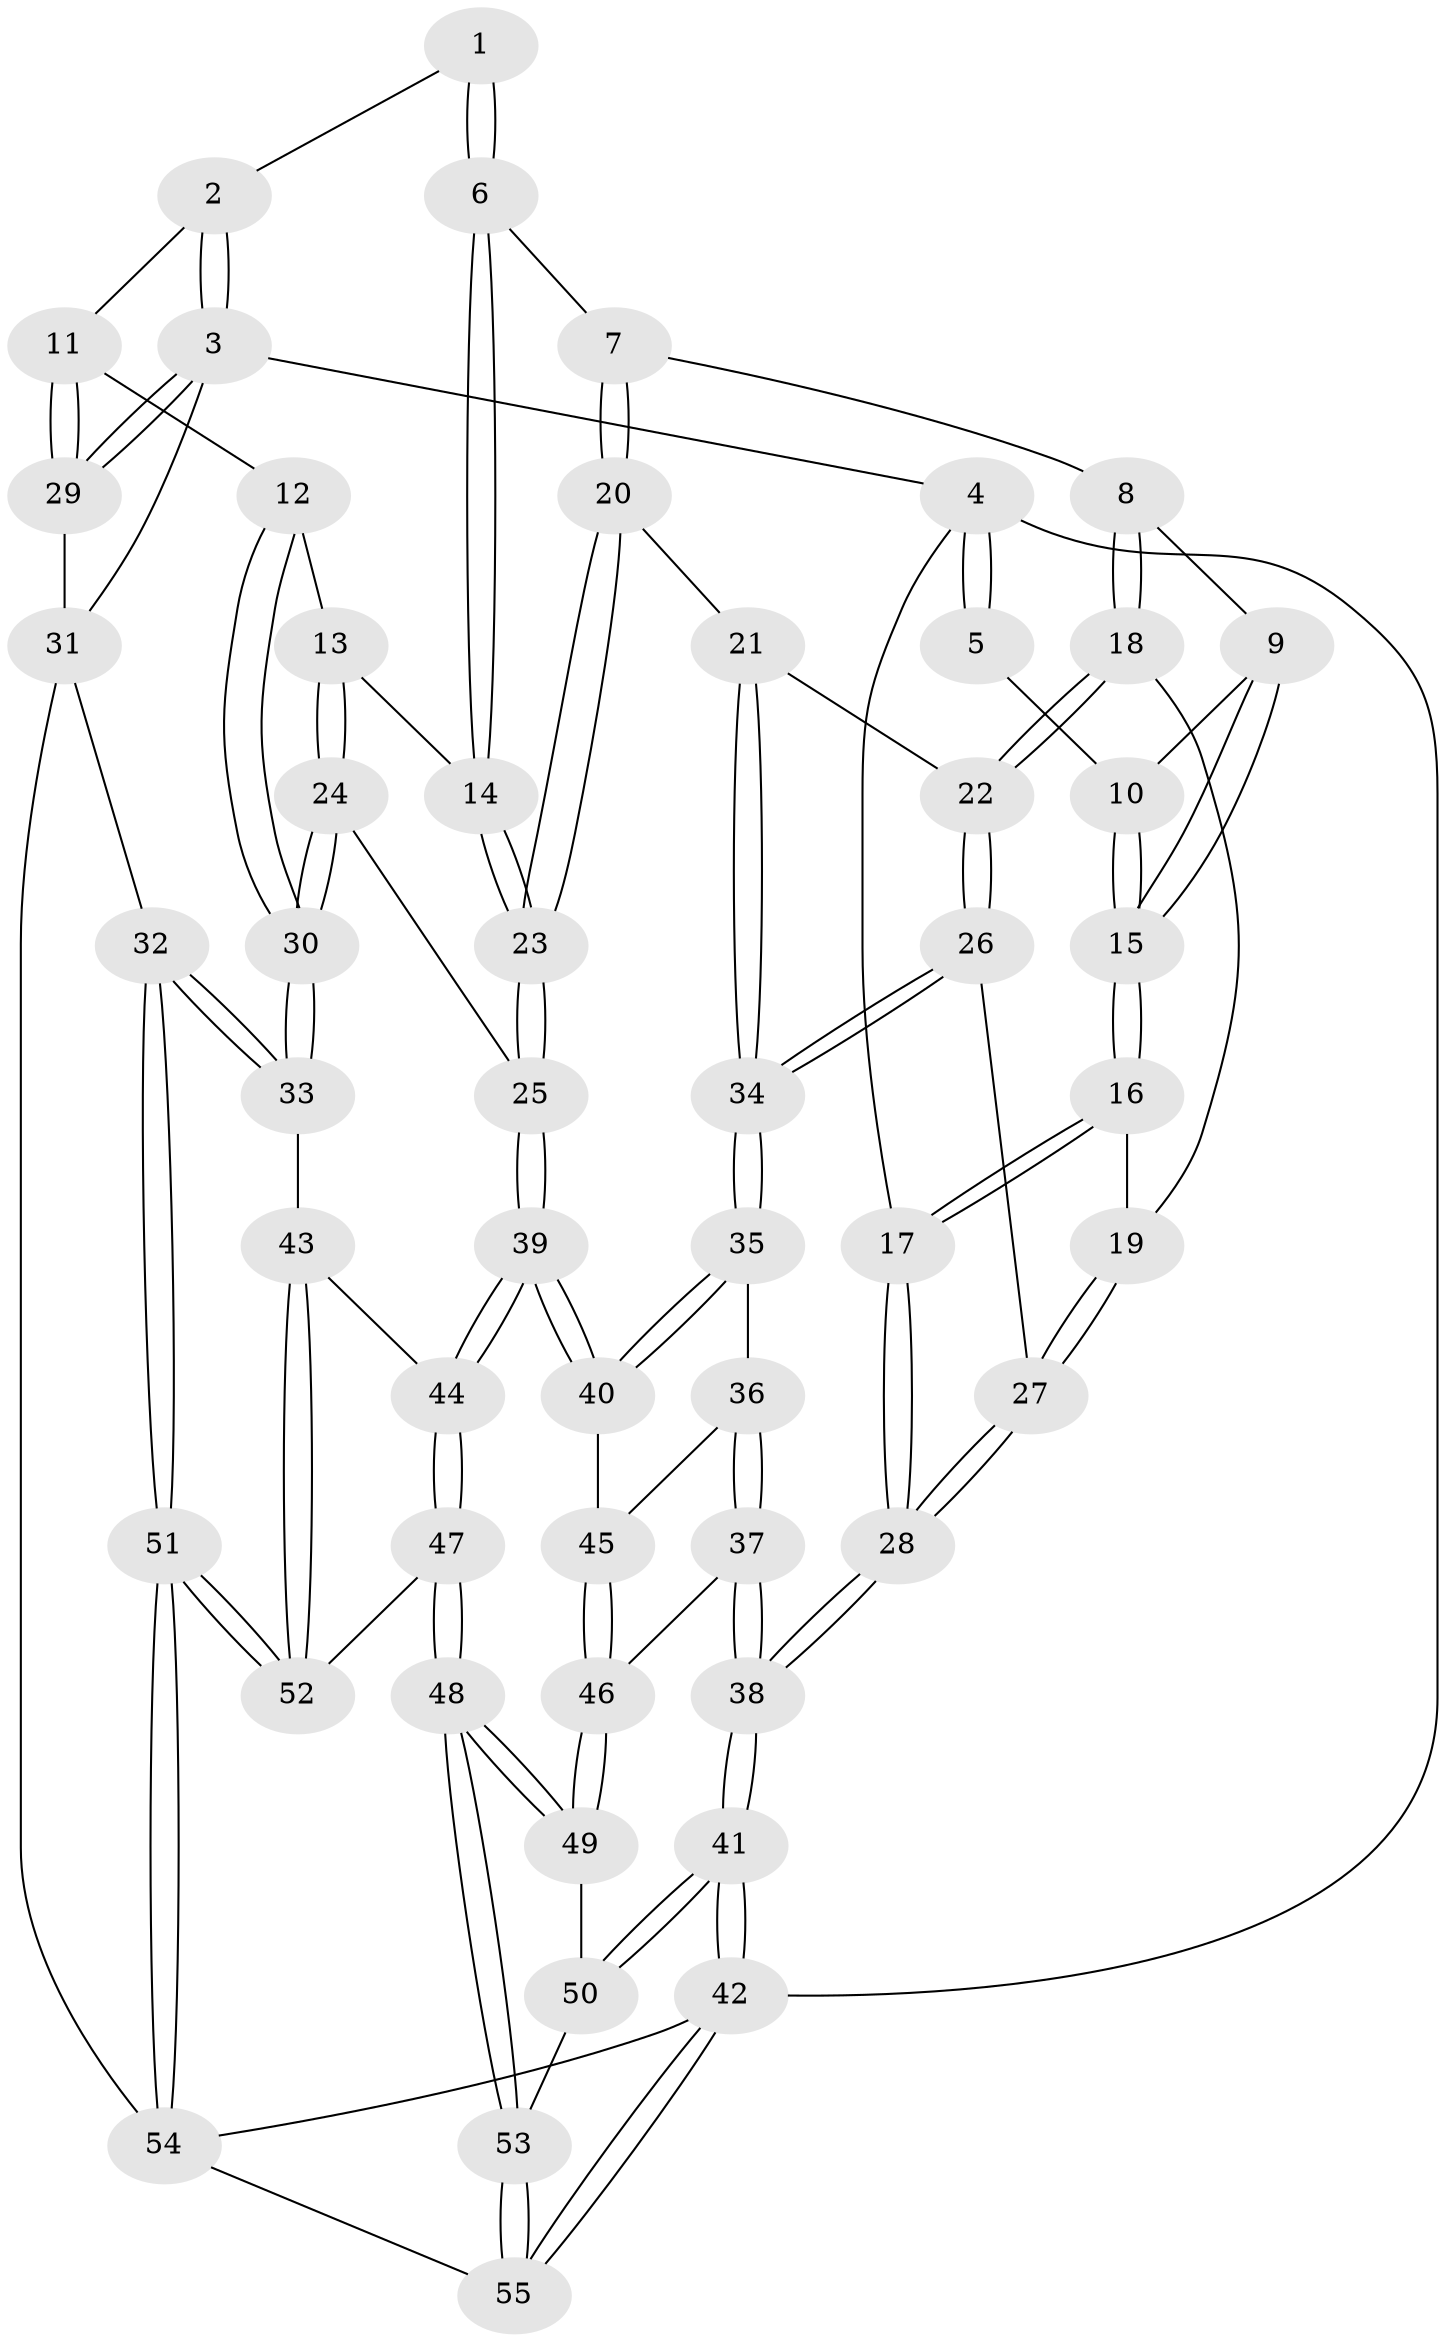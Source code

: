 // coarse degree distribution, {3: 0.13157894736842105, 4: 0.34210526315789475, 5: 0.39473684210526316, 6: 0.13157894736842105}
// Generated by graph-tools (version 1.1) at 2025/24/03/03/25 07:24:32]
// undirected, 55 vertices, 134 edges
graph export_dot {
graph [start="1"]
  node [color=gray90,style=filled];
  1 [pos="+0.5987292845005954+0"];
  2 [pos="+0.6517072691880045+0"];
  3 [pos="+1+0"];
  4 [pos="+0+0"];
  5 [pos="+0.1493345292476156+0"];
  6 [pos="+0.5606957274260533+0.05937057673585402"];
  7 [pos="+0.34451039892344126+0.13057561129804232"];
  8 [pos="+0.22377700642227882+0.09267881479996737"];
  9 [pos="+0.21723896838687234+0.077487309077628"];
  10 [pos="+0.16221962410621435+0"];
  11 [pos="+0.8945087791417979+0.1811875822230353"];
  12 [pos="+0.8919561810420961+0.18400044977013902"];
  13 [pos="+0.6938602649588198+0.1974597989571835"];
  14 [pos="+0.5784270668386359+0.12507716463908655"];
  15 [pos="+5.701207031571052e-05+0.17769403866865374"];
  16 [pos="+0+0.20696448974988738"];
  17 [pos="+0+0.25011031676459217"];
  18 [pos="+0.19723254485492545+0.20893080942070405"];
  19 [pos="+0.09670258914298807+0.2459567507685746"];
  20 [pos="+0.4081866882231944+0.3405789046638935"];
  21 [pos="+0.27061504630093836+0.3271868048871825"];
  22 [pos="+0.20149473802011406+0.2165091387652765"];
  23 [pos="+0.45848297526108084+0.3646285219973101"];
  24 [pos="+0.6952268257530481+0.4571974968938485"];
  25 [pos="+0.5118606196124087+0.48082592401006685"];
  26 [pos="+0.11179241332282167+0.38099766166180243"];
  27 [pos="+0.0898409984087588+0.3547827505366907"];
  28 [pos="+0+0.34470472655065093"];
  29 [pos="+1+0.052702011097736215"];
  30 [pos="+0.8542899497703956+0.49914832196553455"];
  31 [pos="+1+0.6266422434893865"];
  32 [pos="+1+0.6237349388468773"];
  33 [pos="+0.932841601954354+0.5788827479981564"];
  34 [pos="+0.16166394138575987+0.44991623378490075"];
  35 [pos="+0.15830630611329696+0.4688432737003915"];
  36 [pos="+0.0717462156677744+0.5781125910223366"];
  37 [pos="+0.06784946288381272+0.5823426289718463"];
  38 [pos="+0+0.6455945393207148"];
  39 [pos="+0.46873731409634917+0.5661525288031649"];
  40 [pos="+0.45662701933624944+0.5657664730378447"];
  41 [pos="+0+1"];
  42 [pos="+0+1"];
  43 [pos="+0.7785739877812339+0.6900234823140434"];
  44 [pos="+0.482486955487323+0.694520262763328"];
  45 [pos="+0.39603188554972335+0.5840370438384193"];
  46 [pos="+0.176053634750188+0.6736142433558827"];
  47 [pos="+0.4676683003942875+0.7748587968846946"];
  48 [pos="+0.4093223809103676+0.8360758331921926"];
  49 [pos="+0.19607605541558296+0.7144061598373"];
  50 [pos="+0.14463368720773723+0.817805296114616"];
  51 [pos="+0.777063502389082+1"];
  52 [pos="+0.6846468741161265+0.8793166004066657"];
  53 [pos="+0.35661236044461553+0.9725522276725349"];
  54 [pos="+0.7959088856796428+1"];
  55 [pos="+0.33403175905945565+1"];
  1 -- 2;
  1 -- 6;
  1 -- 6;
  2 -- 3;
  2 -- 3;
  2 -- 11;
  3 -- 4;
  3 -- 29;
  3 -- 29;
  3 -- 31;
  4 -- 5;
  4 -- 5;
  4 -- 17;
  4 -- 42;
  5 -- 10;
  6 -- 7;
  6 -- 14;
  6 -- 14;
  7 -- 8;
  7 -- 20;
  7 -- 20;
  8 -- 9;
  8 -- 18;
  8 -- 18;
  9 -- 10;
  9 -- 15;
  9 -- 15;
  10 -- 15;
  10 -- 15;
  11 -- 12;
  11 -- 29;
  11 -- 29;
  12 -- 13;
  12 -- 30;
  12 -- 30;
  13 -- 14;
  13 -- 24;
  13 -- 24;
  14 -- 23;
  14 -- 23;
  15 -- 16;
  15 -- 16;
  16 -- 17;
  16 -- 17;
  16 -- 19;
  17 -- 28;
  17 -- 28;
  18 -- 19;
  18 -- 22;
  18 -- 22;
  19 -- 27;
  19 -- 27;
  20 -- 21;
  20 -- 23;
  20 -- 23;
  21 -- 22;
  21 -- 34;
  21 -- 34;
  22 -- 26;
  22 -- 26;
  23 -- 25;
  23 -- 25;
  24 -- 25;
  24 -- 30;
  24 -- 30;
  25 -- 39;
  25 -- 39;
  26 -- 27;
  26 -- 34;
  26 -- 34;
  27 -- 28;
  27 -- 28;
  28 -- 38;
  28 -- 38;
  29 -- 31;
  30 -- 33;
  30 -- 33;
  31 -- 32;
  31 -- 54;
  32 -- 33;
  32 -- 33;
  32 -- 51;
  32 -- 51;
  33 -- 43;
  34 -- 35;
  34 -- 35;
  35 -- 36;
  35 -- 40;
  35 -- 40;
  36 -- 37;
  36 -- 37;
  36 -- 45;
  37 -- 38;
  37 -- 38;
  37 -- 46;
  38 -- 41;
  38 -- 41;
  39 -- 40;
  39 -- 40;
  39 -- 44;
  39 -- 44;
  40 -- 45;
  41 -- 42;
  41 -- 42;
  41 -- 50;
  41 -- 50;
  42 -- 55;
  42 -- 55;
  42 -- 54;
  43 -- 44;
  43 -- 52;
  43 -- 52;
  44 -- 47;
  44 -- 47;
  45 -- 46;
  45 -- 46;
  46 -- 49;
  46 -- 49;
  47 -- 48;
  47 -- 48;
  47 -- 52;
  48 -- 49;
  48 -- 49;
  48 -- 53;
  48 -- 53;
  49 -- 50;
  50 -- 53;
  51 -- 52;
  51 -- 52;
  51 -- 54;
  51 -- 54;
  53 -- 55;
  53 -- 55;
  54 -- 55;
}
